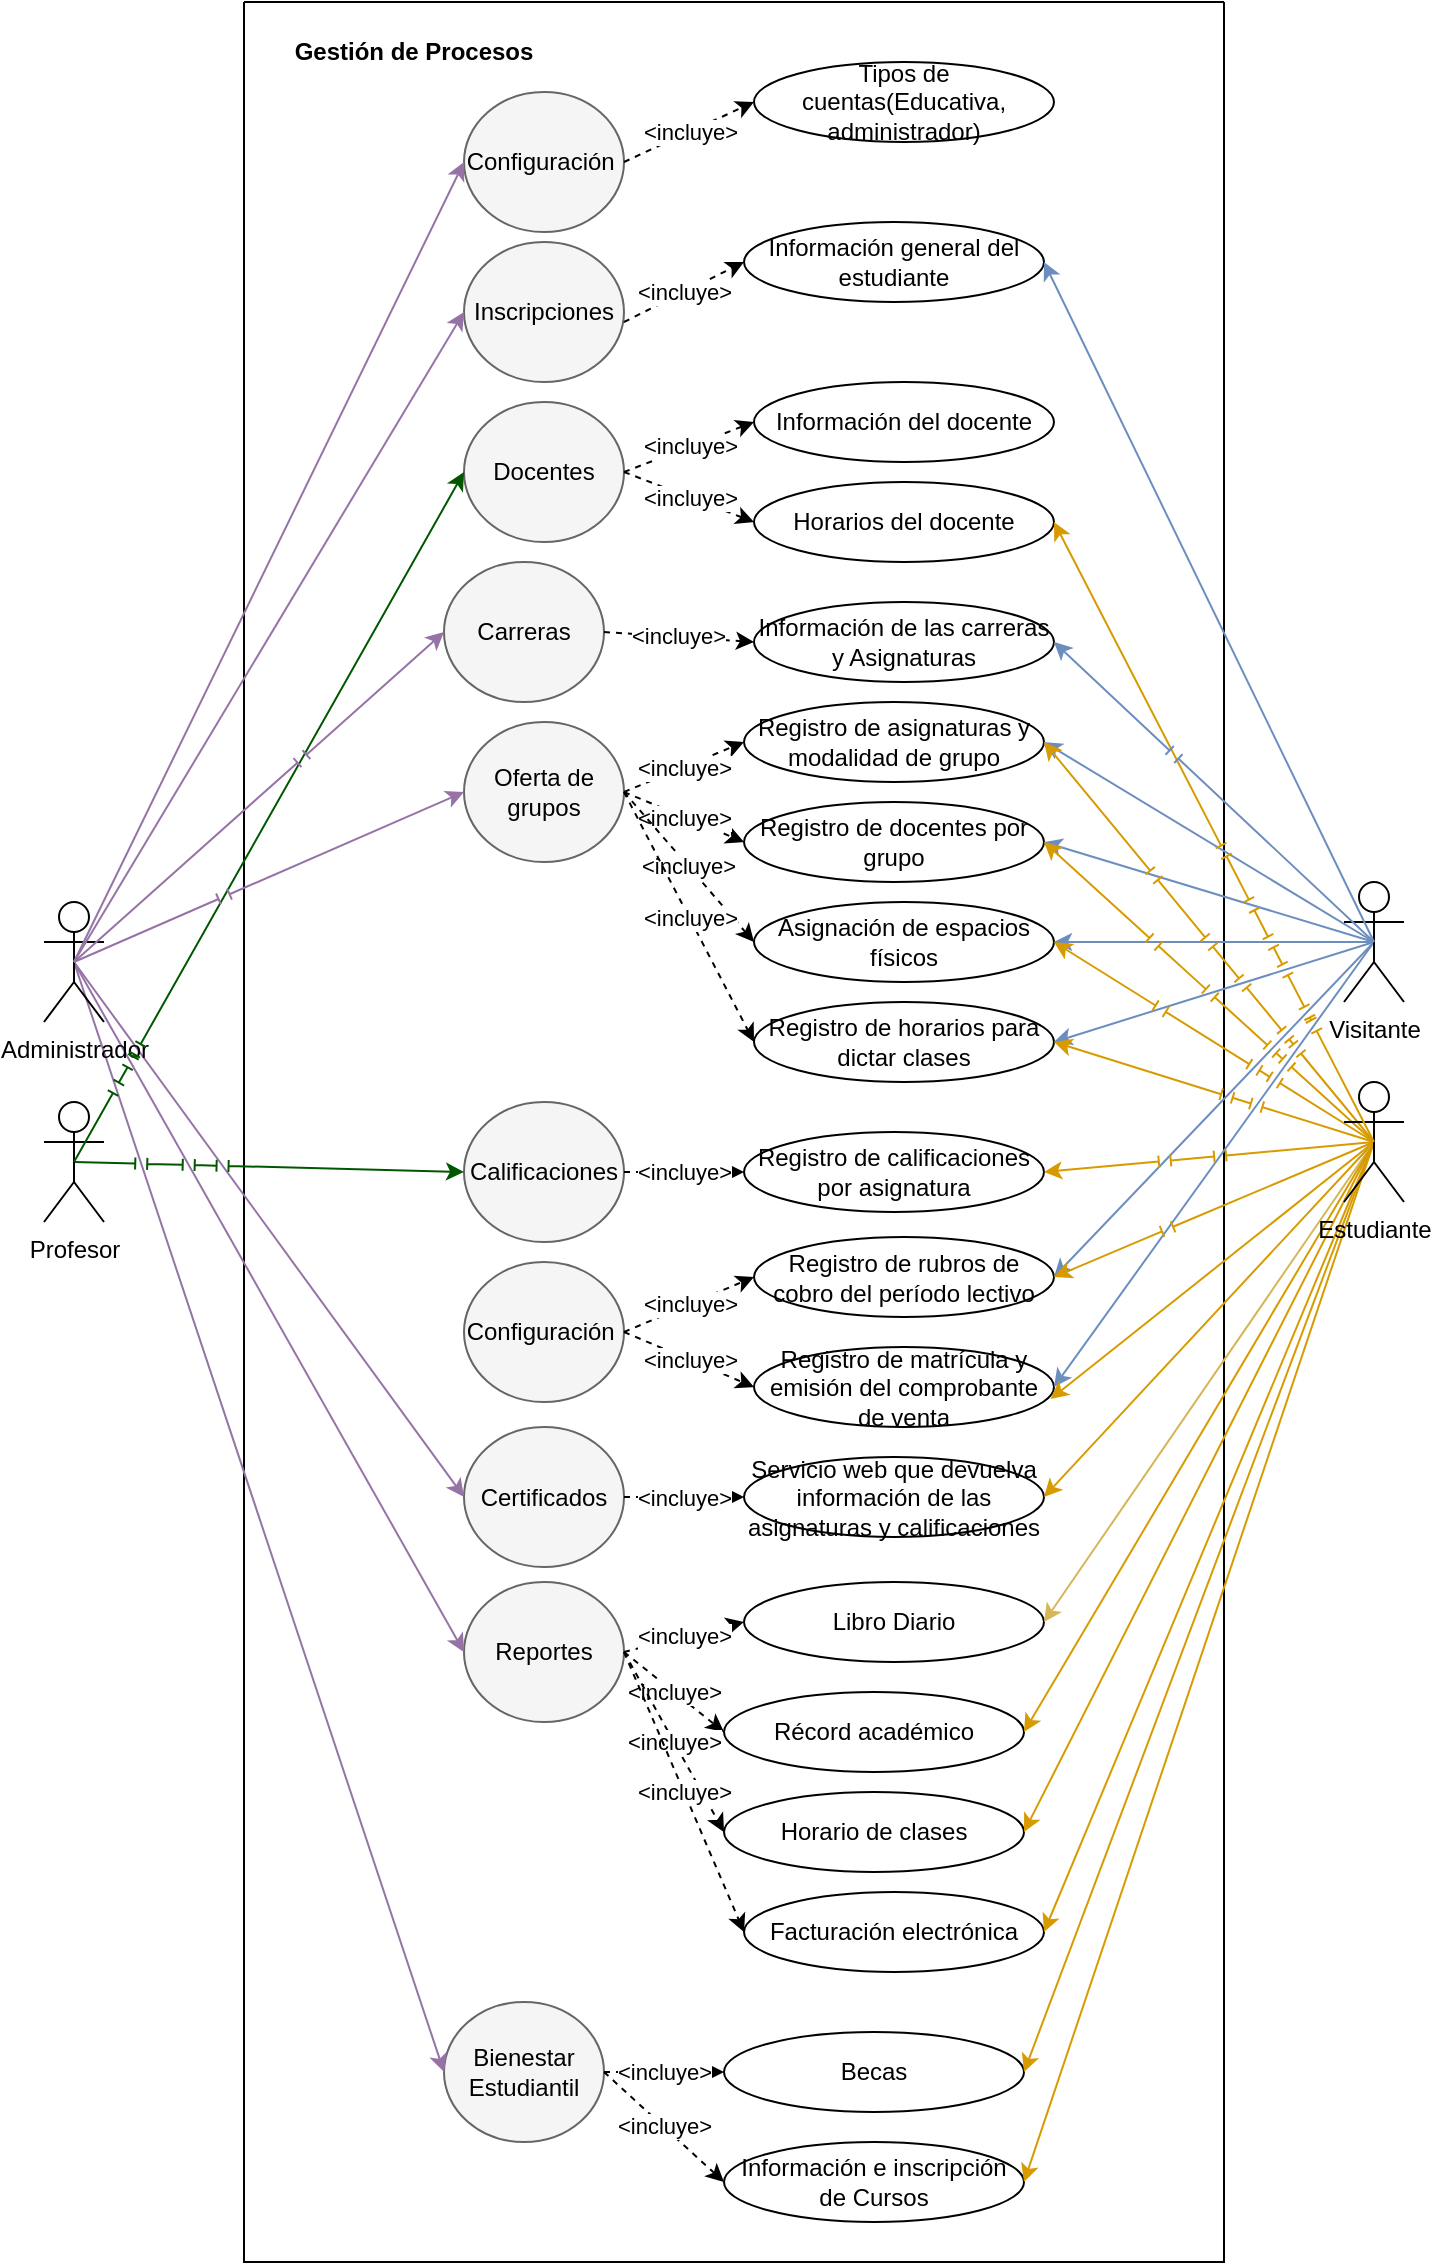 <mxfile version="20.5.3" type="github">
  <diagram id="wk9G49RxcnoVOnsU51YZ" name="Ingenieria de software">
    <mxGraphModel dx="1157" dy="656" grid="1" gridSize="10" guides="1" tooltips="1" connect="1" arrows="1" fold="1" page="1" pageScale="1" pageWidth="827" pageHeight="1169" math="0" shadow="0">
      <root>
        <mxCell id="0" />
        <mxCell id="1" parent="0" />
        <mxCell id="nI-esKSOfCK_z1l074qF-1" value="" style="swimlane;startSize=0;" vertex="1" parent="1">
          <mxGeometry x="200" y="150" width="490" height="1130" as="geometry" />
        </mxCell>
        <mxCell id="nI-esKSOfCK_z1l074qF-12" value="" style="ellipse;whiteSpace=wrap;html=1;fillColor=#f5f5f5;fontColor=#333333;strokeColor=#666666;" vertex="1" parent="nI-esKSOfCK_z1l074qF-1">
          <mxGeometry x="110" y="45" width="80" height="70" as="geometry" />
        </mxCell>
        <mxCell id="nI-esKSOfCK_z1l074qF-13" value="Configuración&amp;nbsp;" style="text;html=1;strokeColor=none;fillColor=none;align=center;verticalAlign=middle;whiteSpace=wrap;rounded=0;" vertex="1" parent="nI-esKSOfCK_z1l074qF-1">
          <mxGeometry x="120" y="65" width="60" height="30" as="geometry" />
        </mxCell>
        <mxCell id="nI-esKSOfCK_z1l074qF-19" value="Tipos de cuentas(Educativa, administrador)" style="ellipse;whiteSpace=wrap;html=1;" vertex="1" parent="nI-esKSOfCK_z1l074qF-1">
          <mxGeometry x="255" y="30" width="150" height="40" as="geometry" />
        </mxCell>
        <mxCell id="nI-esKSOfCK_z1l074qF-18" value="&amp;lt;incluye&amp;gt;" style="endArrow=classic;html=1;rounded=0;jumpStyle=line;horizontal=1;dashed=1;exitX=1;exitY=0.5;exitDx=0;exitDy=0;entryX=0;entryY=0.5;entryDx=0;entryDy=0;" edge="1" parent="nI-esKSOfCK_z1l074qF-1" source="nI-esKSOfCK_z1l074qF-12" target="nI-esKSOfCK_z1l074qF-19">
          <mxGeometry width="50" height="50" relative="1" as="geometry">
            <mxPoint x="215" y="330" as="sourcePoint" />
            <mxPoint x="265" y="280" as="targetPoint" />
          </mxGeometry>
        </mxCell>
        <mxCell id="nI-esKSOfCK_z1l074qF-22" value="" style="ellipse;whiteSpace=wrap;html=1;fillColor=#f5f5f5;fontColor=#333333;strokeColor=#666666;" vertex="1" parent="nI-esKSOfCK_z1l074qF-1">
          <mxGeometry x="110" y="120" width="80" height="70" as="geometry" />
        </mxCell>
        <mxCell id="nI-esKSOfCK_z1l074qF-23" value="Inscripciones" style="text;html=1;strokeColor=none;fillColor=none;align=center;verticalAlign=middle;whiteSpace=wrap;rounded=0;" vertex="1" parent="nI-esKSOfCK_z1l074qF-1">
          <mxGeometry x="120" y="140" width="60" height="30" as="geometry" />
        </mxCell>
        <mxCell id="nI-esKSOfCK_z1l074qF-24" value="" style="ellipse;whiteSpace=wrap;html=1;fillColor=#f5f5f5;fontColor=#333333;strokeColor=#666666;" vertex="1" parent="nI-esKSOfCK_z1l074qF-1">
          <mxGeometry x="100" y="280" width="80" height="70" as="geometry" />
        </mxCell>
        <mxCell id="nI-esKSOfCK_z1l074qF-25" value="Carreras" style="text;html=1;strokeColor=none;fillColor=none;align=center;verticalAlign=middle;whiteSpace=wrap;rounded=0;" vertex="1" parent="nI-esKSOfCK_z1l074qF-1">
          <mxGeometry x="110" y="300" width="60" height="30" as="geometry" />
        </mxCell>
        <mxCell id="nI-esKSOfCK_z1l074qF-28" value="" style="ellipse;whiteSpace=wrap;html=1;fillColor=#f5f5f5;fontColor=#333333;strokeColor=#666666;" vertex="1" parent="nI-esKSOfCK_z1l074qF-1">
          <mxGeometry x="110" y="200" width="80" height="70" as="geometry" />
        </mxCell>
        <mxCell id="nI-esKSOfCK_z1l074qF-29" value="Docentes" style="text;html=1;strokeColor=none;fillColor=none;align=center;verticalAlign=middle;whiteSpace=wrap;rounded=0;" vertex="1" parent="nI-esKSOfCK_z1l074qF-1">
          <mxGeometry x="120" y="220" width="60" height="30" as="geometry" />
        </mxCell>
        <mxCell id="nI-esKSOfCK_z1l074qF-31" value="Información general del estudiante" style="ellipse;whiteSpace=wrap;html=1;" vertex="1" parent="nI-esKSOfCK_z1l074qF-1">
          <mxGeometry x="250" y="110" width="150" height="40" as="geometry" />
        </mxCell>
        <mxCell id="nI-esKSOfCK_z1l074qF-32" value="&amp;lt;incluye&amp;gt;" style="endArrow=classic;html=1;rounded=0;jumpStyle=line;horizontal=1;dashed=1;exitX=1;exitY=0.5;exitDx=0;exitDy=0;entryX=0;entryY=0.5;entryDx=0;entryDy=0;" edge="1" parent="nI-esKSOfCK_z1l074qF-1" target="nI-esKSOfCK_z1l074qF-31">
          <mxGeometry width="50" height="50" relative="1" as="geometry">
            <mxPoint x="190" y="160" as="sourcePoint" />
            <mxPoint x="65" y="210" as="targetPoint" />
          </mxGeometry>
        </mxCell>
        <mxCell id="nI-esKSOfCK_z1l074qF-36" value="Información del docente&lt;span style=&quot;color: rgba(0, 0, 0, 0); font-family: monospace; font-size: 0px; text-align: start;&quot;&gt;%3CmxGraphModel%3E%3Croot%3E%3CmxCell%20id%3D%220%22%2F%3E%3CmxCell%20id%3D%221%22%20parent%3D%220%22%2F%3E%3CmxCell%20id%3D%222%22%20value%3D%22Tipos%20de%20cuentas(Educativa%2C%20administrador)%22%20style%3D%22ellipse%3BwhiteSpace%3Dwrap%3Bhtml%3D1%3B%22%20vertex%3D%221%22%20parent%3D%221%22%3E%3CmxGeometry%20x%3D%22420%22%20y%3D%22190%22%20width%3D%22150%22%20height%3D%2240%22%20as%3D%22geometry%22%2F%3E%3C%2FmxCell%3E%3CmxCell%20id%3D%223%22%20value%3D%22%26amp%3Blt%3Bincluye%26amp%3Bgt%3B%22%20style%3D%22endArrow%3Dclassic%3Bhtml%3D1%3Brounded%3D0%3BjumpStyle%3Dline%3Bhorizontal%3D1%3Bdashed%3D1%3BexitX%3D1%3BexitY%3D0.5%3BexitDx%3D0%3BexitDy%3D0%3BentryX%3D0%3BentryY%3D0.5%3BentryDx%3D0%3BentryDy%3D0%3B%22%20edge%3D%221%22%20target%3D%222%22%20parent%3D%221%22%3E%3CmxGeometry%20width%3D%2250%22%20height%3D%2250%22%20relative%3D%221%22%20as%3D%22geometry%22%3E%3CmxPoint%20x%3D%22355%22%20y%3D%22240%22%20as%3D%22sourcePoint%22%2F%3E%3CmxPoint%20x%3D%22230%22%20y%3D%22290%22%20as%3D%22targetPoint%22%2F%3E%3C%2FmxGeometry%3E%3C%2FmxCell%3E%3C%2Froot%3E%3C%2FmxGraphModel%3E&lt;/span&gt;" style="ellipse;whiteSpace=wrap;html=1;" vertex="1" parent="nI-esKSOfCK_z1l074qF-1">
          <mxGeometry x="255" y="190" width="150" height="40" as="geometry" />
        </mxCell>
        <mxCell id="nI-esKSOfCK_z1l074qF-37" value="&amp;lt;incluye&amp;gt;" style="endArrow=classic;html=1;rounded=0;jumpStyle=line;horizontal=1;dashed=1;exitX=1;exitY=0.5;exitDx=0;exitDy=0;entryX=0;entryY=0.5;entryDx=0;entryDy=0;" edge="1" parent="nI-esKSOfCK_z1l074qF-1" target="nI-esKSOfCK_z1l074qF-36" source="nI-esKSOfCK_z1l074qF-28">
          <mxGeometry width="50" height="50" relative="1" as="geometry">
            <mxPoint x="190" y="240" as="sourcePoint" />
            <mxPoint x="65" y="290" as="targetPoint" />
          </mxGeometry>
        </mxCell>
        <mxCell id="nI-esKSOfCK_z1l074qF-38" value="Horarios del docente" style="ellipse;whiteSpace=wrap;html=1;" vertex="1" parent="nI-esKSOfCK_z1l074qF-1">
          <mxGeometry x="255" y="240" width="150" height="40" as="geometry" />
        </mxCell>
        <mxCell id="nI-esKSOfCK_z1l074qF-39" value="&amp;lt;incluye&amp;gt;" style="endArrow=classic;html=1;rounded=0;jumpStyle=line;horizontal=1;dashed=1;exitX=1;exitY=0.5;exitDx=0;exitDy=0;entryX=0;entryY=0.5;entryDx=0;entryDy=0;" edge="1" parent="nI-esKSOfCK_z1l074qF-1" target="nI-esKSOfCK_z1l074qF-38" source="nI-esKSOfCK_z1l074qF-28">
          <mxGeometry width="50" height="50" relative="1" as="geometry">
            <mxPoint x="175" y="290" as="sourcePoint" />
            <mxPoint x="50" y="340" as="targetPoint" />
          </mxGeometry>
        </mxCell>
        <mxCell id="nI-esKSOfCK_z1l074qF-44" value="Información de las carreras&lt;br&gt;y Asignaturas" style="ellipse;whiteSpace=wrap;html=1;" vertex="1" parent="nI-esKSOfCK_z1l074qF-1">
          <mxGeometry x="255" y="300" width="150" height="40" as="geometry" />
        </mxCell>
        <mxCell id="nI-esKSOfCK_z1l074qF-45" value="&amp;lt;incluye&amp;gt;" style="endArrow=classic;html=1;rounded=0;jumpStyle=line;horizontal=1;dashed=1;exitX=1;exitY=0.5;exitDx=0;exitDy=0;entryX=0;entryY=0.5;entryDx=0;entryDy=0;" edge="1" parent="nI-esKSOfCK_z1l074qF-1" target="nI-esKSOfCK_z1l074qF-44" source="nI-esKSOfCK_z1l074qF-24">
          <mxGeometry width="50" height="50" relative="1" as="geometry">
            <mxPoint x="190" y="345" as="sourcePoint" />
            <mxPoint x="-135" y="250" as="targetPoint" />
          </mxGeometry>
        </mxCell>
        <mxCell id="nI-esKSOfCK_z1l074qF-55" value="" style="ellipse;whiteSpace=wrap;html=1;fillColor=#f5f5f5;fontColor=#333333;strokeColor=#666666;" vertex="1" parent="nI-esKSOfCK_z1l074qF-1">
          <mxGeometry x="110" y="360" width="80" height="70" as="geometry" />
        </mxCell>
        <mxCell id="nI-esKSOfCK_z1l074qF-56" value="Oferta de grupos" style="text;html=1;strokeColor=none;fillColor=none;align=center;verticalAlign=middle;whiteSpace=wrap;rounded=0;" vertex="1" parent="nI-esKSOfCK_z1l074qF-1">
          <mxGeometry x="120" y="380" width="60" height="30" as="geometry" />
        </mxCell>
        <mxCell id="nI-esKSOfCK_z1l074qF-61" value="Registro de asignaturas y modalidad de grupo" style="ellipse;whiteSpace=wrap;html=1;" vertex="1" parent="nI-esKSOfCK_z1l074qF-1">
          <mxGeometry x="250" y="350" width="150" height="40" as="geometry" />
        </mxCell>
        <mxCell id="nI-esKSOfCK_z1l074qF-62" value="&amp;lt;incluye&amp;gt;" style="endArrow=classic;html=1;rounded=0;jumpStyle=line;horizontal=1;dashed=1;exitX=1;exitY=0.5;exitDx=0;exitDy=0;entryX=0;entryY=0.5;entryDx=0;entryDy=0;" edge="1" parent="nI-esKSOfCK_z1l074qF-1" target="nI-esKSOfCK_z1l074qF-61" source="nI-esKSOfCK_z1l074qF-55">
          <mxGeometry width="50" height="50" relative="1" as="geometry">
            <mxPoint x="200" y="425" as="sourcePoint" />
            <mxPoint x="-125" y="330" as="targetPoint" />
          </mxGeometry>
        </mxCell>
        <mxCell id="nI-esKSOfCK_z1l074qF-63" value="Registro de docentes por grupo" style="ellipse;whiteSpace=wrap;html=1;" vertex="1" parent="nI-esKSOfCK_z1l074qF-1">
          <mxGeometry x="250" y="400" width="150" height="40" as="geometry" />
        </mxCell>
        <mxCell id="nI-esKSOfCK_z1l074qF-64" value="&amp;lt;incluye&amp;gt;" style="endArrow=classic;html=1;rounded=0;jumpStyle=line;horizontal=1;dashed=1;exitX=1;exitY=0.5;exitDx=0;exitDy=0;entryX=0;entryY=0.5;entryDx=0;entryDy=0;" edge="1" parent="nI-esKSOfCK_z1l074qF-1" target="nI-esKSOfCK_z1l074qF-63" source="nI-esKSOfCK_z1l074qF-55">
          <mxGeometry width="50" height="50" relative="1" as="geometry">
            <mxPoint x="200" y="425" as="sourcePoint" />
            <mxPoint x="-140" y="380" as="targetPoint" />
          </mxGeometry>
        </mxCell>
        <mxCell id="nI-esKSOfCK_z1l074qF-65" value="Asignación de espacios físicos" style="ellipse;whiteSpace=wrap;html=1;" vertex="1" parent="nI-esKSOfCK_z1l074qF-1">
          <mxGeometry x="255" y="450" width="150" height="40" as="geometry" />
        </mxCell>
        <mxCell id="nI-esKSOfCK_z1l074qF-66" value="&amp;lt;incluye&amp;gt;" style="endArrow=classic;html=1;rounded=0;jumpStyle=line;horizontal=1;dashed=1;entryX=0;entryY=0.5;entryDx=0;entryDy=0;exitX=1;exitY=0.5;exitDx=0;exitDy=0;" edge="1" parent="nI-esKSOfCK_z1l074qF-1" target="nI-esKSOfCK_z1l074qF-65" source="nI-esKSOfCK_z1l074qF-55">
          <mxGeometry width="50" height="50" relative="1" as="geometry">
            <mxPoint x="200" y="410" as="sourcePoint" />
            <mxPoint x="-145" y="410" as="targetPoint" />
          </mxGeometry>
        </mxCell>
        <mxCell id="nI-esKSOfCK_z1l074qF-67" value="Registro de horarios para dictar clases" style="ellipse;whiteSpace=wrap;html=1;" vertex="1" parent="nI-esKSOfCK_z1l074qF-1">
          <mxGeometry x="255" y="500" width="150" height="40" as="geometry" />
        </mxCell>
        <mxCell id="nI-esKSOfCK_z1l074qF-68" value="&amp;lt;incluye&amp;gt;" style="endArrow=classic;html=1;rounded=0;jumpStyle=line;horizontal=1;dashed=1;exitX=1;exitY=0.5;exitDx=0;exitDy=0;entryX=0;entryY=0.5;entryDx=0;entryDy=0;" edge="1" parent="nI-esKSOfCK_z1l074qF-1" target="nI-esKSOfCK_z1l074qF-67" source="nI-esKSOfCK_z1l074qF-55">
          <mxGeometry width="50" height="50" relative="1" as="geometry">
            <mxPoint x="180" y="505" as="sourcePoint" />
            <mxPoint x="-160" y="460" as="targetPoint" />
          </mxGeometry>
        </mxCell>
        <mxCell id="nI-esKSOfCK_z1l074qF-11" value="&lt;b&gt;Gestión de Procesos&lt;/b&gt;" style="text;html=1;strokeColor=none;fillColor=none;align=center;verticalAlign=middle;whiteSpace=wrap;rounded=0;" vertex="1" parent="nI-esKSOfCK_z1l074qF-1">
          <mxGeometry x="20" y="10" width="130" height="30" as="geometry" />
        </mxCell>
        <mxCell id="nI-esKSOfCK_z1l074qF-26" value="" style="ellipse;whiteSpace=wrap;html=1;fillColor=#f5f5f5;fontColor=#333333;strokeColor=#666666;" vertex="1" parent="nI-esKSOfCK_z1l074qF-1">
          <mxGeometry x="110" y="630" width="80" height="70" as="geometry" />
        </mxCell>
        <mxCell id="nI-esKSOfCK_z1l074qF-27" value="Configuración&amp;nbsp;" style="text;html=1;strokeColor=none;fillColor=none;align=center;verticalAlign=middle;whiteSpace=wrap;rounded=0;" vertex="1" parent="nI-esKSOfCK_z1l074qF-1">
          <mxGeometry x="120" y="650" width="60" height="30" as="geometry" />
        </mxCell>
        <mxCell id="nI-esKSOfCK_z1l074qF-57" value="" style="ellipse;whiteSpace=wrap;html=1;fillColor=#f5f5f5;fontColor=#333333;strokeColor=#666666;" vertex="1" parent="nI-esKSOfCK_z1l074qF-1">
          <mxGeometry x="110" y="550" width="80" height="70" as="geometry" />
        </mxCell>
        <mxCell id="nI-esKSOfCK_z1l074qF-58" value="Calificaciones" style="text;html=1;strokeColor=none;fillColor=none;align=center;verticalAlign=middle;whiteSpace=wrap;rounded=0;" vertex="1" parent="nI-esKSOfCK_z1l074qF-1">
          <mxGeometry x="120" y="570" width="60" height="30" as="geometry" />
        </mxCell>
        <mxCell id="nI-esKSOfCK_z1l074qF-80" value="Registro de calificaciones por asignatura" style="ellipse;whiteSpace=wrap;html=1;" vertex="1" parent="nI-esKSOfCK_z1l074qF-1">
          <mxGeometry x="250" y="565" width="150" height="40" as="geometry" />
        </mxCell>
        <mxCell id="nI-esKSOfCK_z1l074qF-84" value="&amp;lt;incluye&amp;gt;" style="endArrow=classic;html=1;rounded=0;jumpStyle=line;horizontal=1;dashed=1;exitX=1;exitY=0.5;exitDx=0;exitDy=0;entryX=0;entryY=0.5;entryDx=0;entryDy=0;" edge="1" parent="nI-esKSOfCK_z1l074qF-1" source="nI-esKSOfCK_z1l074qF-57" target="nI-esKSOfCK_z1l074qF-80">
          <mxGeometry width="50" height="50" relative="1" as="geometry">
            <mxPoint x="200" y="565.0" as="sourcePoint" />
            <mxPoint x="265" y="690" as="targetPoint" />
          </mxGeometry>
        </mxCell>
        <mxCell id="nI-esKSOfCK_z1l074qF-86" value="Registro de rubros de cobro del período lectivo" style="ellipse;whiteSpace=wrap;html=1;" vertex="1" parent="nI-esKSOfCK_z1l074qF-1">
          <mxGeometry x="255" y="617.5" width="150" height="40" as="geometry" />
        </mxCell>
        <mxCell id="nI-esKSOfCK_z1l074qF-87" value="&amp;lt;incluye&amp;gt;" style="endArrow=classic;html=1;rounded=0;jumpStyle=line;horizontal=1;dashed=1;exitX=1;exitY=0.5;exitDx=0;exitDy=0;entryX=0;entryY=0.5;entryDx=0;entryDy=0;" edge="1" parent="nI-esKSOfCK_z1l074qF-1" target="nI-esKSOfCK_z1l074qF-86" source="nI-esKSOfCK_z1l074qF-26">
          <mxGeometry width="50" height="50" relative="1" as="geometry">
            <mxPoint x="195" y="665" as="sourcePoint" />
            <mxPoint x="70" y="620" as="targetPoint" />
          </mxGeometry>
        </mxCell>
        <mxCell id="nI-esKSOfCK_z1l074qF-88" value="Registro de matrícula y emisión del comprobante de venta" style="ellipse;whiteSpace=wrap;html=1;" vertex="1" parent="nI-esKSOfCK_z1l074qF-1">
          <mxGeometry x="255" y="672.5" width="150" height="40" as="geometry" />
        </mxCell>
        <mxCell id="nI-esKSOfCK_z1l074qF-89" value="&amp;lt;incluye&amp;gt;" style="endArrow=classic;html=1;rounded=0;jumpStyle=line;horizontal=1;dashed=1;exitX=1;exitY=0.5;exitDx=0;exitDy=0;entryX=0;entryY=0.5;entryDx=0;entryDy=0;" edge="1" parent="nI-esKSOfCK_z1l074qF-1" target="nI-esKSOfCK_z1l074qF-88" source="nI-esKSOfCK_z1l074qF-26">
          <mxGeometry width="50" height="50" relative="1" as="geometry">
            <mxPoint x="195" y="720" as="sourcePoint" />
            <mxPoint x="70" y="675" as="targetPoint" />
          </mxGeometry>
        </mxCell>
        <mxCell id="nI-esKSOfCK_z1l074qF-96" value="" style="ellipse;whiteSpace=wrap;html=1;fillColor=#f5f5f5;fontColor=#333333;strokeColor=#666666;" vertex="1" parent="nI-esKSOfCK_z1l074qF-1">
          <mxGeometry x="110" y="712.5" width="80" height="70" as="geometry" />
        </mxCell>
        <mxCell id="nI-esKSOfCK_z1l074qF-97" value="Certificados" style="text;html=1;strokeColor=none;fillColor=none;align=center;verticalAlign=middle;whiteSpace=wrap;rounded=0;" vertex="1" parent="nI-esKSOfCK_z1l074qF-1">
          <mxGeometry x="120" y="732.5" width="60" height="30" as="geometry" />
        </mxCell>
        <mxCell id="nI-esKSOfCK_z1l074qF-98" value="Servicio web que devuelva información de las asignaturas y calificaciones" style="ellipse;whiteSpace=wrap;html=1;" vertex="1" parent="nI-esKSOfCK_z1l074qF-1">
          <mxGeometry x="250" y="727.5" width="150" height="40" as="geometry" />
        </mxCell>
        <mxCell id="nI-esKSOfCK_z1l074qF-99" value="&amp;lt;incluye&amp;gt;" style="endArrow=classic;html=1;rounded=0;jumpStyle=line;horizontal=1;dashed=1;exitX=1;exitY=0.5;exitDx=0;exitDy=0;entryX=0;entryY=0.5;entryDx=0;entryDy=0;" edge="1" parent="nI-esKSOfCK_z1l074qF-1" source="nI-esKSOfCK_z1l074qF-96" target="nI-esKSOfCK_z1l074qF-98">
          <mxGeometry width="50" height="50" relative="1" as="geometry">
            <mxPoint y="577.5" as="sourcePoint" />
            <mxPoint x="65" y="702.5" as="targetPoint" />
          </mxGeometry>
        </mxCell>
        <mxCell id="nI-esKSOfCK_z1l074qF-101" value="" style="ellipse;whiteSpace=wrap;html=1;fillColor=#f5f5f5;fontColor=#333333;strokeColor=#666666;" vertex="1" parent="nI-esKSOfCK_z1l074qF-1">
          <mxGeometry x="110" y="790" width="80" height="70" as="geometry" />
        </mxCell>
        <mxCell id="nI-esKSOfCK_z1l074qF-102" value="Reportes" style="text;html=1;strokeColor=none;fillColor=none;align=center;verticalAlign=middle;whiteSpace=wrap;rounded=0;" vertex="1" parent="nI-esKSOfCK_z1l074qF-1">
          <mxGeometry x="120" y="810" width="60" height="30" as="geometry" />
        </mxCell>
        <mxCell id="nI-esKSOfCK_z1l074qF-103" value="Libro Diario" style="ellipse;whiteSpace=wrap;html=1;" vertex="1" parent="nI-esKSOfCK_z1l074qF-1">
          <mxGeometry x="250" y="790" width="150" height="40" as="geometry" />
        </mxCell>
        <mxCell id="nI-esKSOfCK_z1l074qF-104" value="&amp;lt;incluye&amp;gt;" style="endArrow=classic;html=1;rounded=0;jumpStyle=line;horizontal=1;dashed=1;exitX=1;exitY=0.5;exitDx=0;exitDy=0;entryX=0;entryY=0.5;entryDx=0;entryDy=0;" edge="1" parent="nI-esKSOfCK_z1l074qF-1" source="nI-esKSOfCK_z1l074qF-101" target="nI-esKSOfCK_z1l074qF-103">
          <mxGeometry width="50" height="50" relative="1" as="geometry">
            <mxPoint y="655.0" as="sourcePoint" />
            <mxPoint x="65" y="780" as="targetPoint" />
          </mxGeometry>
        </mxCell>
        <mxCell id="nI-esKSOfCK_z1l074qF-111" value="Récord académico" style="ellipse;whiteSpace=wrap;html=1;" vertex="1" parent="nI-esKSOfCK_z1l074qF-1">
          <mxGeometry x="240" y="845" width="150" height="40" as="geometry" />
        </mxCell>
        <mxCell id="nI-esKSOfCK_z1l074qF-112" value="&amp;lt;incluye&amp;gt;" style="endArrow=classic;html=1;rounded=0;jumpStyle=line;horizontal=1;dashed=1;exitX=1;exitY=0.5;exitDx=0;exitDy=0;entryX=0;entryY=0.5;entryDx=0;entryDy=0;" edge="1" parent="nI-esKSOfCK_z1l074qF-1" target="nI-esKSOfCK_z1l074qF-111" source="nI-esKSOfCK_z1l074qF-101">
          <mxGeometry width="50" height="50" relative="1" as="geometry">
            <mxPoint x="180" y="880" as="sourcePoint" />
            <mxPoint x="-145" y="685" as="targetPoint" />
          </mxGeometry>
        </mxCell>
        <mxCell id="nI-esKSOfCK_z1l074qF-115" value="Horario de clases" style="ellipse;whiteSpace=wrap;html=1;" vertex="1" parent="nI-esKSOfCK_z1l074qF-1">
          <mxGeometry x="240" y="895" width="150" height="40" as="geometry" />
        </mxCell>
        <mxCell id="nI-esKSOfCK_z1l074qF-116" value="&amp;lt;incluye&amp;gt;" style="endArrow=classic;html=1;rounded=0;jumpStyle=line;horizontal=1;dashed=1;exitX=1;exitY=0.5;exitDx=0;exitDy=0;entryX=0;entryY=0.5;entryDx=0;entryDy=0;" edge="1" parent="nI-esKSOfCK_z1l074qF-1" target="nI-esKSOfCK_z1l074qF-115" source="nI-esKSOfCK_z1l074qF-101">
          <mxGeometry width="50" height="50" relative="1" as="geometry">
            <mxPoint x="180" y="930" as="sourcePoint" />
            <mxPoint x="-145" y="735" as="targetPoint" />
          </mxGeometry>
        </mxCell>
        <mxCell id="nI-esKSOfCK_z1l074qF-117" value="Facturación electrónica" style="ellipse;whiteSpace=wrap;html=1;" vertex="1" parent="nI-esKSOfCK_z1l074qF-1">
          <mxGeometry x="250" y="945" width="150" height="40" as="geometry" />
        </mxCell>
        <mxCell id="nI-esKSOfCK_z1l074qF-118" value="&amp;lt;incluye&amp;gt;" style="endArrow=classic;html=1;rounded=0;jumpStyle=line;horizontal=1;dashed=1;exitX=1;exitY=0.5;exitDx=0;exitDy=0;entryX=0;entryY=0.5;entryDx=0;entryDy=0;" edge="1" parent="nI-esKSOfCK_z1l074qF-1" target="nI-esKSOfCK_z1l074qF-117" source="nI-esKSOfCK_z1l074qF-101">
          <mxGeometry width="50" height="50" relative="1" as="geometry">
            <mxPoint x="190" y="980" as="sourcePoint" />
            <mxPoint x="-135" y="785" as="targetPoint" />
          </mxGeometry>
        </mxCell>
        <mxCell id="nI-esKSOfCK_z1l074qF-107" value="" style="ellipse;whiteSpace=wrap;html=1;fillColor=#f5f5f5;fontColor=#333333;strokeColor=#666666;" vertex="1" parent="nI-esKSOfCK_z1l074qF-1">
          <mxGeometry x="100" y="1000" width="80" height="70" as="geometry" />
        </mxCell>
        <mxCell id="nI-esKSOfCK_z1l074qF-108" value="Bienestar Estudiantil" style="text;html=1;strokeColor=none;fillColor=none;align=center;verticalAlign=middle;whiteSpace=wrap;rounded=0;" vertex="1" parent="nI-esKSOfCK_z1l074qF-1">
          <mxGeometry x="110" y="1020" width="60" height="30" as="geometry" />
        </mxCell>
        <mxCell id="nI-esKSOfCK_z1l074qF-109" value="Becas" style="ellipse;whiteSpace=wrap;html=1;" vertex="1" parent="nI-esKSOfCK_z1l074qF-1">
          <mxGeometry x="240" y="1015" width="150" height="40" as="geometry" />
        </mxCell>
        <mxCell id="nI-esKSOfCK_z1l074qF-110" value="&amp;lt;incluye&amp;gt;" style="endArrow=classic;html=1;rounded=0;jumpStyle=line;horizontal=1;dashed=1;exitX=1;exitY=0.5;exitDx=0;exitDy=0;entryX=0;entryY=0.5;entryDx=0;entryDy=0;" edge="1" parent="nI-esKSOfCK_z1l074qF-1" source="nI-esKSOfCK_z1l074qF-107" target="nI-esKSOfCK_z1l074qF-109">
          <mxGeometry width="50" height="50" relative="1" as="geometry">
            <mxPoint x="-10" y="865" as="sourcePoint" />
            <mxPoint x="55" y="990" as="targetPoint" />
          </mxGeometry>
        </mxCell>
        <mxCell id="nI-esKSOfCK_z1l074qF-126" value="Información e inscripción de Cursos" style="ellipse;whiteSpace=wrap;html=1;" vertex="1" parent="nI-esKSOfCK_z1l074qF-1">
          <mxGeometry x="240" y="1070" width="150" height="40" as="geometry" />
        </mxCell>
        <mxCell id="nI-esKSOfCK_z1l074qF-127" value="&amp;lt;incluye&amp;gt;" style="endArrow=classic;html=1;rounded=0;jumpStyle=line;horizontal=1;dashed=1;exitX=1;exitY=0.5;exitDx=0;exitDy=0;entryX=0;entryY=0.5;entryDx=0;entryDy=0;" edge="1" parent="nI-esKSOfCK_z1l074qF-1" target="nI-esKSOfCK_z1l074qF-126" source="nI-esKSOfCK_z1l074qF-107">
          <mxGeometry width="50" height="50" relative="1" as="geometry">
            <mxPoint x="180" y="1090" as="sourcePoint" />
            <mxPoint x="-145" y="895" as="targetPoint" />
          </mxGeometry>
        </mxCell>
        <mxCell id="nI-esKSOfCK_z1l074qF-106" style="edgeStyle=none;rounded=0;jumpStyle=line;orthogonalLoop=1;jettySize=auto;html=1;exitX=0.5;exitY=0.5;exitDx=0;exitDy=0;exitPerimeter=0;entryX=0;entryY=0.5;entryDx=0;entryDy=0;fillColor=#e1d5e7;strokeColor=#9673a6;" edge="1" parent="1" source="nI-esKSOfCK_z1l074qF-2" target="nI-esKSOfCK_z1l074qF-96">
          <mxGeometry relative="1" as="geometry" />
        </mxCell>
        <mxCell id="nI-esKSOfCK_z1l074qF-119" style="edgeStyle=none;rounded=0;jumpStyle=line;orthogonalLoop=1;jettySize=auto;html=1;exitX=0.5;exitY=0.5;exitDx=0;exitDy=0;exitPerimeter=0;entryX=0;entryY=0.5;entryDx=0;entryDy=0;fillColor=#e1d5e7;strokeColor=#9673a6;" edge="1" parent="1" source="nI-esKSOfCK_z1l074qF-2" target="nI-esKSOfCK_z1l074qF-101">
          <mxGeometry relative="1" as="geometry" />
        </mxCell>
        <mxCell id="nI-esKSOfCK_z1l074qF-130" style="edgeStyle=none;rounded=0;jumpStyle=line;orthogonalLoop=1;jettySize=auto;html=1;exitX=0.5;exitY=0.5;exitDx=0;exitDy=0;exitPerimeter=0;entryX=0;entryY=0.5;entryDx=0;entryDy=0;fillColor=#e1d5e7;strokeColor=#9673a6;" edge="1" parent="1" source="nI-esKSOfCK_z1l074qF-2" target="nI-esKSOfCK_z1l074qF-107">
          <mxGeometry relative="1" as="geometry" />
        </mxCell>
        <mxCell id="nI-esKSOfCK_z1l074qF-2" value="Administrador" style="shape=umlActor;verticalLabelPosition=bottom;verticalAlign=top;html=1;outlineConnect=0;" vertex="1" parent="1">
          <mxGeometry x="100" y="600" width="30" height="60" as="geometry" />
        </mxCell>
        <mxCell id="nI-esKSOfCK_z1l074qF-82" style="edgeStyle=none;rounded=0;jumpStyle=line;orthogonalLoop=1;jettySize=auto;html=1;exitX=0.5;exitY=0.5;exitDx=0;exitDy=0;exitPerimeter=0;entryX=0;entryY=0.5;entryDx=0;entryDy=0;fillColor=#008a00;strokeColor=#005700;" edge="1" parent="1" source="nI-esKSOfCK_z1l074qF-3" target="nI-esKSOfCK_z1l074qF-57">
          <mxGeometry relative="1" as="geometry" />
        </mxCell>
        <mxCell id="nI-esKSOfCK_z1l074qF-3" value="Profesor" style="shape=umlActor;verticalLabelPosition=bottom;verticalAlign=top;html=1;outlineConnect=0;" vertex="1" parent="1">
          <mxGeometry x="100" y="700" width="30" height="60" as="geometry" />
        </mxCell>
        <mxCell id="nI-esKSOfCK_z1l074qF-75" style="edgeStyle=none;rounded=0;jumpStyle=line;orthogonalLoop=1;jettySize=auto;html=1;exitX=0.5;exitY=0.5;exitDx=0;exitDy=0;exitPerimeter=0;entryX=1;entryY=0.5;entryDx=0;entryDy=0;fillColor=#dae8fc;strokeColor=#6c8ebf;" edge="1" parent="1" source="nI-esKSOfCK_z1l074qF-4" target="nI-esKSOfCK_z1l074qF-61">
          <mxGeometry relative="1" as="geometry" />
        </mxCell>
        <mxCell id="nI-esKSOfCK_z1l074qF-76" style="edgeStyle=none;rounded=0;jumpStyle=line;orthogonalLoop=1;jettySize=auto;html=1;exitX=0.5;exitY=0.5;exitDx=0;exitDy=0;exitPerimeter=0;entryX=1;entryY=0.5;entryDx=0;entryDy=0;fillColor=#dae8fc;strokeColor=#6c8ebf;" edge="1" parent="1" source="nI-esKSOfCK_z1l074qF-4" target="nI-esKSOfCK_z1l074qF-63">
          <mxGeometry relative="1" as="geometry" />
        </mxCell>
        <mxCell id="nI-esKSOfCK_z1l074qF-77" style="edgeStyle=none;rounded=0;jumpStyle=line;orthogonalLoop=1;jettySize=auto;html=1;exitX=0.5;exitY=0.5;exitDx=0;exitDy=0;exitPerimeter=0;entryX=1;entryY=0.5;entryDx=0;entryDy=0;fillColor=#dae8fc;strokeColor=#6c8ebf;" edge="1" parent="1" source="nI-esKSOfCK_z1l074qF-4" target="nI-esKSOfCK_z1l074qF-65">
          <mxGeometry relative="1" as="geometry" />
        </mxCell>
        <mxCell id="nI-esKSOfCK_z1l074qF-78" style="edgeStyle=none;rounded=0;jumpStyle=line;orthogonalLoop=1;jettySize=auto;html=1;exitX=0.5;exitY=0.5;exitDx=0;exitDy=0;exitPerimeter=0;entryX=1;entryY=0.5;entryDx=0;entryDy=0;fillColor=#dae8fc;strokeColor=#6c8ebf;" edge="1" parent="1" source="nI-esKSOfCK_z1l074qF-4" target="nI-esKSOfCK_z1l074qF-67">
          <mxGeometry relative="1" as="geometry" />
        </mxCell>
        <mxCell id="nI-esKSOfCK_z1l074qF-94" style="edgeStyle=none;rounded=0;jumpStyle=line;orthogonalLoop=1;jettySize=auto;html=1;exitX=0.5;exitY=0.5;exitDx=0;exitDy=0;exitPerimeter=0;entryX=1;entryY=0.5;entryDx=0;entryDy=0;fillColor=#dae8fc;strokeColor=#6c8ebf;" edge="1" parent="1" source="nI-esKSOfCK_z1l074qF-4" target="nI-esKSOfCK_z1l074qF-86">
          <mxGeometry relative="1" as="geometry" />
        </mxCell>
        <mxCell id="nI-esKSOfCK_z1l074qF-95" style="edgeStyle=none;rounded=0;jumpStyle=line;orthogonalLoop=1;jettySize=auto;html=1;exitX=0.5;exitY=0.5;exitDx=0;exitDy=0;exitPerimeter=0;entryX=1;entryY=0.5;entryDx=0;entryDy=0;fillColor=#dae8fc;strokeColor=#6c8ebf;" edge="1" parent="1" source="nI-esKSOfCK_z1l074qF-4" target="nI-esKSOfCK_z1l074qF-88">
          <mxGeometry relative="1" as="geometry" />
        </mxCell>
        <mxCell id="nI-esKSOfCK_z1l074qF-4" value="Visitante" style="shape=umlActor;verticalLabelPosition=bottom;verticalAlign=top;html=1;outlineConnect=0;" vertex="1" parent="1">
          <mxGeometry x="750" y="590" width="30" height="60" as="geometry" />
        </mxCell>
        <mxCell id="nI-esKSOfCK_z1l074qF-70" style="rounded=0;jumpStyle=line;orthogonalLoop=1;jettySize=auto;html=1;exitX=0.5;exitY=0.5;exitDx=0;exitDy=0;exitPerimeter=0;entryX=1;entryY=0.5;entryDx=0;entryDy=0;fillColor=#ffe6cc;strokeColor=#d79b00;" edge="1" parent="1" source="nI-esKSOfCK_z1l074qF-5" target="nI-esKSOfCK_z1l074qF-61">
          <mxGeometry relative="1" as="geometry" />
        </mxCell>
        <mxCell id="nI-esKSOfCK_z1l074qF-71" style="edgeStyle=none;rounded=0;jumpStyle=line;orthogonalLoop=1;jettySize=auto;html=1;exitX=0.5;exitY=0.5;exitDx=0;exitDy=0;exitPerimeter=0;entryX=1;entryY=0.5;entryDx=0;entryDy=0;fillColor=#ffe6cc;strokeColor=#d79b00;" edge="1" parent="1" source="nI-esKSOfCK_z1l074qF-5" target="nI-esKSOfCK_z1l074qF-63">
          <mxGeometry relative="1" as="geometry" />
        </mxCell>
        <mxCell id="nI-esKSOfCK_z1l074qF-73" style="edgeStyle=none;rounded=0;jumpStyle=line;orthogonalLoop=1;jettySize=auto;html=1;exitX=0.5;exitY=0.5;exitDx=0;exitDy=0;exitPerimeter=0;entryX=1;entryY=0.5;entryDx=0;entryDy=0;fillColor=#ffe6cc;strokeColor=#d79b00;" edge="1" parent="1" source="nI-esKSOfCK_z1l074qF-5" target="nI-esKSOfCK_z1l074qF-65">
          <mxGeometry relative="1" as="geometry" />
        </mxCell>
        <mxCell id="nI-esKSOfCK_z1l074qF-74" style="edgeStyle=none;rounded=0;jumpStyle=line;orthogonalLoop=1;jettySize=auto;html=1;exitX=0.5;exitY=0.5;exitDx=0;exitDy=0;exitPerimeter=0;entryX=1;entryY=0.5;entryDx=0;entryDy=0;fillColor=#ffe6cc;strokeColor=#d79b00;" edge="1" parent="1" source="nI-esKSOfCK_z1l074qF-5" target="nI-esKSOfCK_z1l074qF-67">
          <mxGeometry relative="1" as="geometry" />
        </mxCell>
        <mxCell id="nI-esKSOfCK_z1l074qF-85" style="edgeStyle=none;rounded=0;jumpStyle=line;orthogonalLoop=1;jettySize=auto;html=1;exitX=0.5;exitY=0.5;exitDx=0;exitDy=0;exitPerimeter=0;entryX=1;entryY=0.5;entryDx=0;entryDy=0;fillColor=#ffe6cc;strokeColor=#d79b00;" edge="1" parent="1" source="nI-esKSOfCK_z1l074qF-5" target="nI-esKSOfCK_z1l074qF-80">
          <mxGeometry relative="1" as="geometry" />
        </mxCell>
        <mxCell id="nI-esKSOfCK_z1l074qF-90" style="edgeStyle=none;rounded=0;jumpStyle=line;orthogonalLoop=1;jettySize=auto;html=1;exitX=0.5;exitY=0.5;exitDx=0;exitDy=0;exitPerimeter=0;entryX=1;entryY=0.5;entryDx=0;entryDy=0;fillColor=#ffe6cc;strokeColor=#d79b00;" edge="1" parent="1" source="nI-esKSOfCK_z1l074qF-5" target="nI-esKSOfCK_z1l074qF-86">
          <mxGeometry relative="1" as="geometry">
            <mxPoint x="740" y="670" as="targetPoint" />
          </mxGeometry>
        </mxCell>
        <mxCell id="nI-esKSOfCK_z1l074qF-91" style="edgeStyle=none;rounded=0;jumpStyle=line;orthogonalLoop=1;jettySize=auto;html=1;exitX=0.5;exitY=0.5;exitDx=0;exitDy=0;exitPerimeter=0;entryX=0.988;entryY=0.651;entryDx=0;entryDy=0;entryPerimeter=0;fillColor=#ffe6cc;strokeColor=#d79b00;" edge="1" parent="1" source="nI-esKSOfCK_z1l074qF-5" target="nI-esKSOfCK_z1l074qF-88">
          <mxGeometry relative="1" as="geometry" />
        </mxCell>
        <mxCell id="nI-esKSOfCK_z1l074qF-105" style="edgeStyle=none;rounded=0;jumpStyle=line;orthogonalLoop=1;jettySize=auto;html=1;exitX=0.5;exitY=0.5;exitDx=0;exitDy=0;exitPerimeter=0;entryX=1;entryY=0.5;entryDx=0;entryDy=0;fillColor=#ffe6cc;strokeColor=#d79b00;" edge="1" parent="1" source="nI-esKSOfCK_z1l074qF-5" target="nI-esKSOfCK_z1l074qF-98">
          <mxGeometry relative="1" as="geometry" />
        </mxCell>
        <mxCell id="nI-esKSOfCK_z1l074qF-120" style="edgeStyle=none;rounded=0;jumpStyle=line;orthogonalLoop=1;jettySize=auto;html=1;exitX=0.5;exitY=0.5;exitDx=0;exitDy=0;exitPerimeter=0;entryX=1;entryY=0.5;entryDx=0;entryDy=0;fillColor=#fff2cc;strokeColor=#d6b656;" edge="1" parent="1" source="nI-esKSOfCK_z1l074qF-5" target="nI-esKSOfCK_z1l074qF-103">
          <mxGeometry relative="1" as="geometry" />
        </mxCell>
        <mxCell id="nI-esKSOfCK_z1l074qF-121" style="edgeStyle=none;rounded=0;jumpStyle=line;orthogonalLoop=1;jettySize=auto;html=1;exitX=0.5;exitY=0.5;exitDx=0;exitDy=0;exitPerimeter=0;entryX=1;entryY=0.5;entryDx=0;entryDy=0;fillColor=#ffe6cc;strokeColor=#d79b00;" edge="1" parent="1" source="nI-esKSOfCK_z1l074qF-5" target="nI-esKSOfCK_z1l074qF-111">
          <mxGeometry relative="1" as="geometry" />
        </mxCell>
        <mxCell id="nI-esKSOfCK_z1l074qF-122" style="edgeStyle=none;rounded=0;jumpStyle=line;orthogonalLoop=1;jettySize=auto;html=1;exitX=0.5;exitY=0.5;exitDx=0;exitDy=0;exitPerimeter=0;entryX=1;entryY=0.5;entryDx=0;entryDy=0;fillColor=#ffe6cc;strokeColor=#d79b00;" edge="1" parent="1" source="nI-esKSOfCK_z1l074qF-5" target="nI-esKSOfCK_z1l074qF-115">
          <mxGeometry relative="1" as="geometry" />
        </mxCell>
        <mxCell id="nI-esKSOfCK_z1l074qF-123" style="edgeStyle=none;rounded=0;jumpStyle=line;orthogonalLoop=1;jettySize=auto;html=1;exitX=0.5;exitY=0.5;exitDx=0;exitDy=0;exitPerimeter=0;entryX=1;entryY=0.5;entryDx=0;entryDy=0;fillColor=#ffe6cc;strokeColor=#d79b00;" edge="1" parent="1" source="nI-esKSOfCK_z1l074qF-5" target="nI-esKSOfCK_z1l074qF-117">
          <mxGeometry relative="1" as="geometry" />
        </mxCell>
        <mxCell id="nI-esKSOfCK_z1l074qF-128" style="edgeStyle=none;rounded=0;jumpStyle=line;orthogonalLoop=1;jettySize=auto;html=1;exitX=0.5;exitY=0.5;exitDx=0;exitDy=0;exitPerimeter=0;entryX=1;entryY=0.5;entryDx=0;entryDy=0;fillColor=#ffe6cc;strokeColor=#d79b00;" edge="1" parent="1" source="nI-esKSOfCK_z1l074qF-5" target="nI-esKSOfCK_z1l074qF-109">
          <mxGeometry relative="1" as="geometry" />
        </mxCell>
        <mxCell id="nI-esKSOfCK_z1l074qF-129" style="edgeStyle=none;rounded=0;jumpStyle=line;orthogonalLoop=1;jettySize=auto;html=1;exitX=0.5;exitY=0.5;exitDx=0;exitDy=0;exitPerimeter=0;entryX=1;entryY=0.5;entryDx=0;entryDy=0;fillColor=#ffe6cc;strokeColor=#d79b00;" edge="1" parent="1" source="nI-esKSOfCK_z1l074qF-5" target="nI-esKSOfCK_z1l074qF-126">
          <mxGeometry relative="1" as="geometry" />
        </mxCell>
        <mxCell id="nI-esKSOfCK_z1l074qF-5" value="Estudiante" style="shape=umlActor;verticalLabelPosition=bottom;verticalAlign=top;html=1;outlineConnect=0;" vertex="1" parent="1">
          <mxGeometry x="750" y="690" width="30" height="60" as="geometry" />
        </mxCell>
        <mxCell id="nI-esKSOfCK_z1l074qF-14" value="" style="endArrow=classic;html=1;rounded=0;exitX=0.5;exitY=0.5;exitDx=0;exitDy=0;exitPerimeter=0;entryX=0;entryY=0.5;entryDx=0;entryDy=0;fillColor=#e1d5e7;strokeColor=#9673a6;" edge="1" parent="1" source="nI-esKSOfCK_z1l074qF-2" target="nI-esKSOfCK_z1l074qF-12">
          <mxGeometry width="50" height="50" relative="1" as="geometry">
            <mxPoint x="380" y="490" as="sourcePoint" />
            <mxPoint x="430" y="440" as="targetPoint" />
          </mxGeometry>
        </mxCell>
        <mxCell id="nI-esKSOfCK_z1l074qF-30" value="" style="endArrow=classic;html=1;rounded=0;entryX=0;entryY=0.5;entryDx=0;entryDy=0;exitX=0.5;exitY=0.5;exitDx=0;exitDy=0;exitPerimeter=0;fillColor=#e1d5e7;strokeColor=#9673a6;" edge="1" parent="1" source="nI-esKSOfCK_z1l074qF-2" target="nI-esKSOfCK_z1l074qF-22">
          <mxGeometry width="50" height="50" relative="1" as="geometry">
            <mxPoint x="300" y="380" as="sourcePoint" />
            <mxPoint x="475" y="370" as="targetPoint" />
          </mxGeometry>
        </mxCell>
        <mxCell id="nI-esKSOfCK_z1l074qF-40" value="" style="endArrow=classic;html=1;rounded=0;jumpStyle=line;entryX=1;entryY=0.5;entryDx=0;entryDy=0;exitX=0.5;exitY=0.5;exitDx=0;exitDy=0;exitPerimeter=0;fillColor=#ffe6cc;strokeColor=#d79b00;" edge="1" parent="1" source="nI-esKSOfCK_z1l074qF-5" target="nI-esKSOfCK_z1l074qF-38">
          <mxGeometry width="50" height="50" relative="1" as="geometry">
            <mxPoint x="580" y="550" as="sourcePoint" />
            <mxPoint x="630" y="500" as="targetPoint" />
          </mxGeometry>
        </mxCell>
        <mxCell id="nI-esKSOfCK_z1l074qF-42" value="" style="endArrow=classic;html=1;rounded=0;jumpStyle=line;exitX=0.5;exitY=0.5;exitDx=0;exitDy=0;exitPerimeter=0;entryX=0;entryY=0.5;entryDx=0;entryDy=0;fillColor=#008a00;strokeColor=#005700;" edge="1" parent="1" source="nI-esKSOfCK_z1l074qF-3" target="nI-esKSOfCK_z1l074qF-28">
          <mxGeometry width="50" height="50" relative="1" as="geometry">
            <mxPoint x="260" y="580" as="sourcePoint" />
            <mxPoint x="310" y="530" as="targetPoint" />
          </mxGeometry>
        </mxCell>
        <mxCell id="nI-esKSOfCK_z1l074qF-48" value="" style="endArrow=classic;html=1;rounded=0;jumpStyle=line;entryX=1;entryY=0.5;entryDx=0;entryDy=0;exitX=0.5;exitY=0.5;exitDx=0;exitDy=0;exitPerimeter=0;fillColor=#dae8fc;strokeColor=#6c8ebf;" edge="1" parent="1" source="nI-esKSOfCK_z1l074qF-4" target="nI-esKSOfCK_z1l074qF-31">
          <mxGeometry width="50" height="50" relative="1" as="geometry">
            <mxPoint x="605" y="330" as="sourcePoint" />
            <mxPoint x="655" y="280" as="targetPoint" />
          </mxGeometry>
        </mxCell>
        <mxCell id="nI-esKSOfCK_z1l074qF-49" value="" style="endArrow=classic;html=1;rounded=0;jumpStyle=line;entryX=1;entryY=0.5;entryDx=0;entryDy=0;exitX=0.5;exitY=0.5;exitDx=0;exitDy=0;exitPerimeter=0;fillColor=#dae8fc;strokeColor=#6c8ebf;" edge="1" parent="1" source="nI-esKSOfCK_z1l074qF-4" target="nI-esKSOfCK_z1l074qF-44">
          <mxGeometry width="50" height="50" relative="1" as="geometry">
            <mxPoint x="600" y="560" as="sourcePoint" />
            <mxPoint x="650" y="510" as="targetPoint" />
          </mxGeometry>
        </mxCell>
        <mxCell id="nI-esKSOfCK_z1l074qF-52" value="" style="endArrow=classic;html=1;rounded=0;jumpStyle=line;exitX=0.5;exitY=0.5;exitDx=0;exitDy=0;exitPerimeter=0;entryX=0;entryY=0.5;entryDx=0;entryDy=0;fillColor=#e1d5e7;strokeColor=#9673a6;" edge="1" parent="1" source="nI-esKSOfCK_z1l074qF-2" target="nI-esKSOfCK_z1l074qF-24">
          <mxGeometry width="50" height="50" relative="1" as="geometry">
            <mxPoint x="410" y="470" as="sourcePoint" />
            <mxPoint x="460" y="420" as="targetPoint" />
          </mxGeometry>
        </mxCell>
        <mxCell id="nI-esKSOfCK_z1l074qF-69" value="" style="endArrow=classic;html=1;rounded=0;jumpStyle=line;exitX=0.5;exitY=0.5;exitDx=0;exitDy=0;exitPerimeter=0;entryX=0;entryY=0.5;entryDx=0;entryDy=0;fillColor=#e1d5e7;strokeColor=#9673a6;" edge="1" parent="1" source="nI-esKSOfCK_z1l074qF-2" target="nI-esKSOfCK_z1l074qF-55">
          <mxGeometry width="50" height="50" relative="1" as="geometry">
            <mxPoint x="410" y="520" as="sourcePoint" />
            <mxPoint x="460" y="470" as="targetPoint" />
          </mxGeometry>
        </mxCell>
      </root>
    </mxGraphModel>
  </diagram>
</mxfile>

